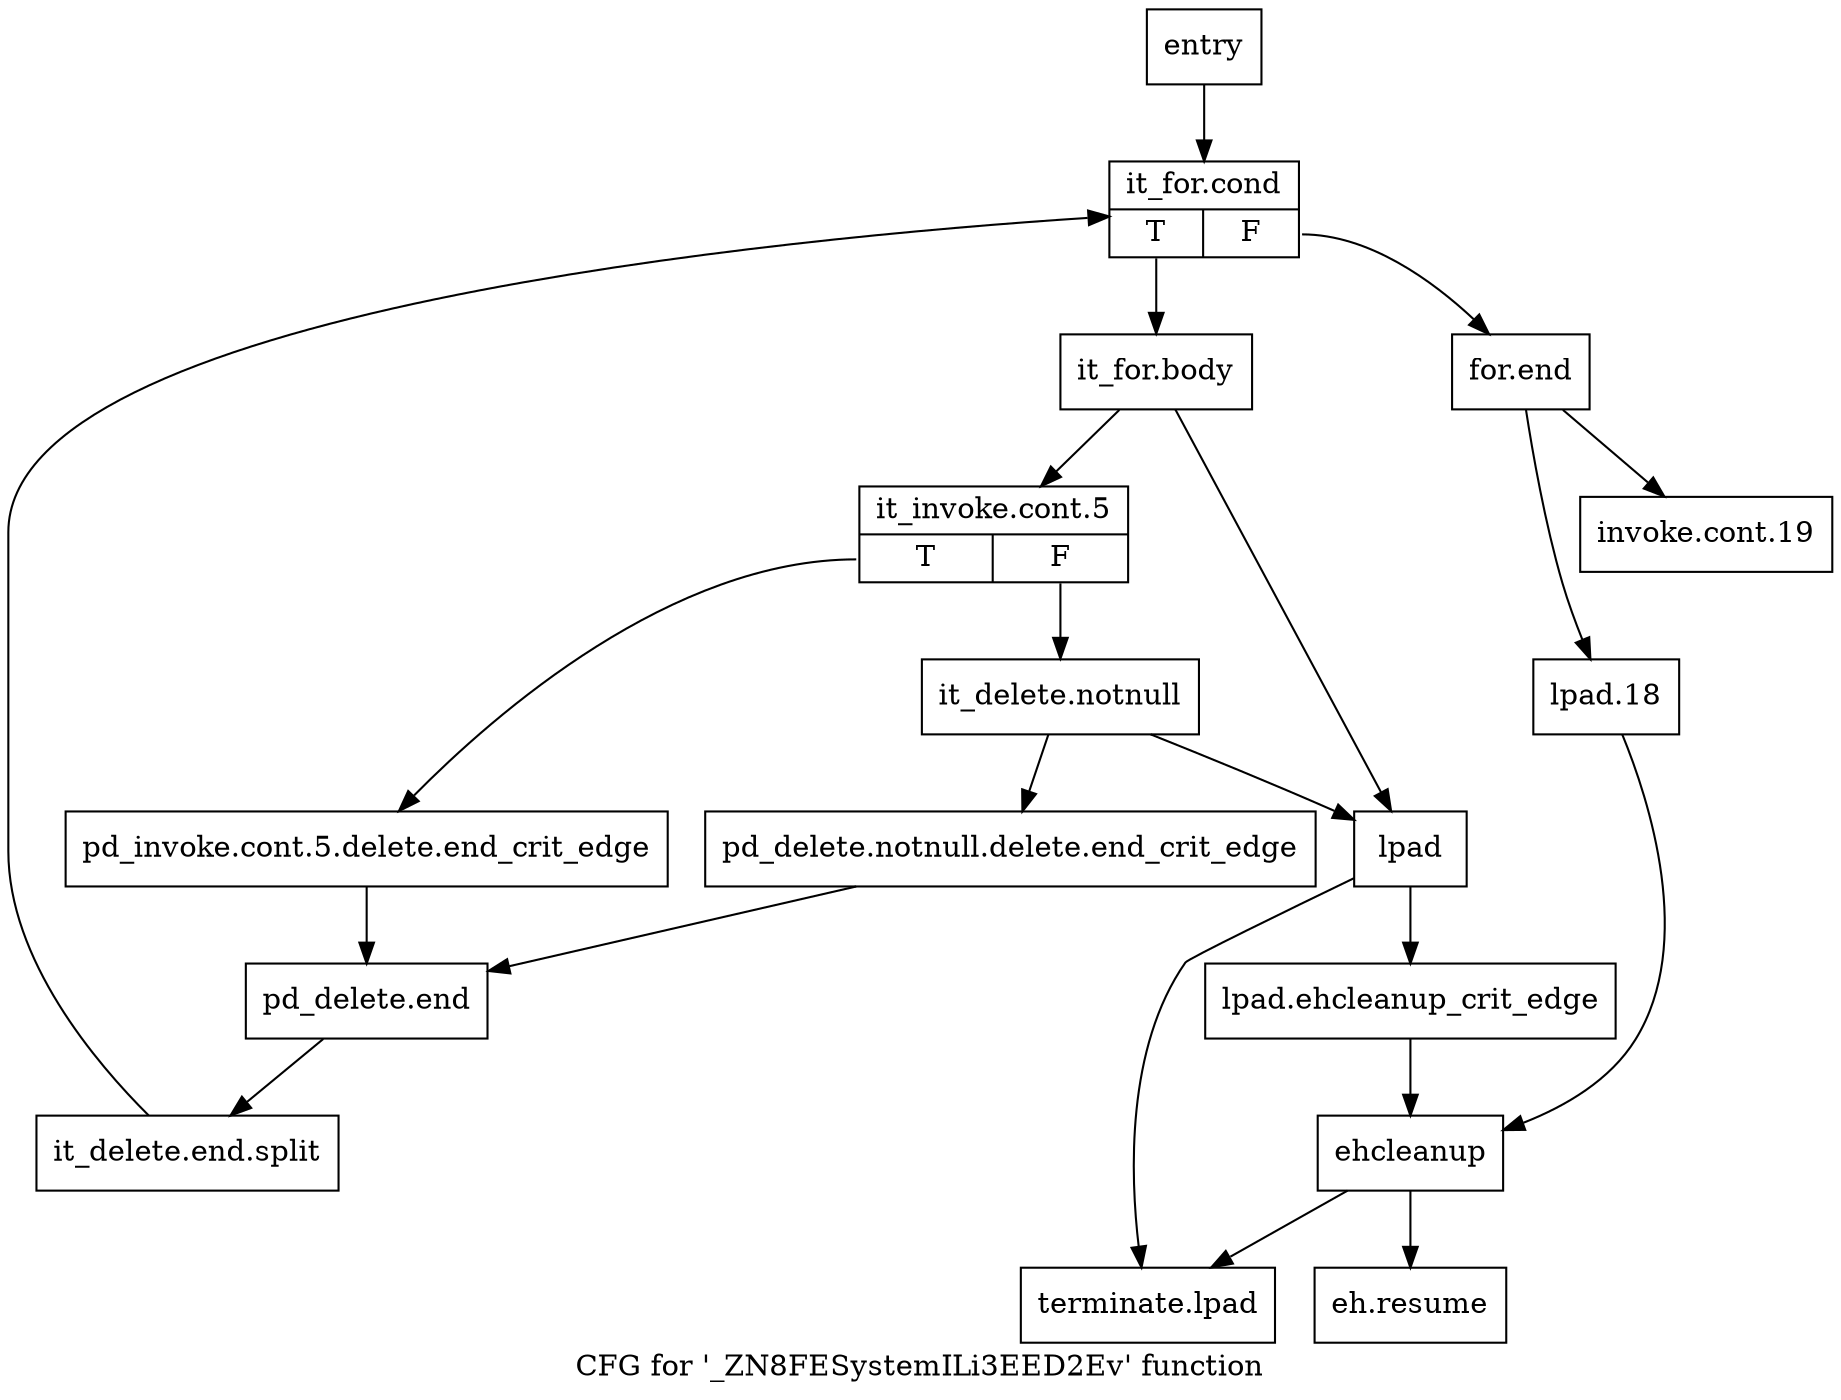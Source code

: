 digraph "CFG for '_ZN8FESystemILi3EED2Ev' function" {
	label="CFG for '_ZN8FESystemILi3EED2Ev' function";

	Node0x5158a00 [shape=record,label="{entry}"];
	Node0x5158a00 -> Node0x5164ef0;
	Node0x5164ef0 [shape=record,label="{it_for.cond|{<s0>T|<s1>F}}"];
	Node0x5164ef0:s0 -> Node0x5164f40;
	Node0x5164ef0:s1 -> Node0x51651c0;
	Node0x5164f40 [shape=record,label="{it_for.body}"];
	Node0x5164f40 -> Node0x5164f90;
	Node0x5164f40 -> Node0x5165120;
	Node0x5164f90 [shape=record,label="{it_invoke.cont.5|{<s0>T|<s1>F}}"];
	Node0x5164f90:s0 -> Node0x5164fe0;
	Node0x5164f90:s1 -> Node0x5165030;
	Node0x5164fe0 [shape=record,label="{pd_invoke.cont.5.delete.end_crit_edge}"];
	Node0x5164fe0 -> Node0x51650d0;
	Node0x5165030 [shape=record,label="{it_delete.notnull}"];
	Node0x5165030 -> Node0x5165080;
	Node0x5165030 -> Node0x5165120;
	Node0x5165080 [shape=record,label="{pd_delete.notnull.delete.end_crit_edge}"];
	Node0x5165080 -> Node0x51650d0;
	Node0x51650d0 [shape=record,label="{pd_delete.end}"];
	Node0x51650d0 -> Node0xa59dc20;
	Node0xa59dc20 [shape=record,label="{it_delete.end.split}"];
	Node0xa59dc20 -> Node0x5164ef0;
	Node0x5165120 [shape=record,label="{lpad}"];
	Node0x5165120 -> Node0x5165170;
	Node0x5165120 -> Node0x5165350;
	Node0x5165170 [shape=record,label="{lpad.ehcleanup_crit_edge}"];
	Node0x5165170 -> Node0x51652b0;
	Node0x51651c0 [shape=record,label="{for.end}"];
	Node0x51651c0 -> Node0x5165210;
	Node0x51651c0 -> Node0x5165260;
	Node0x5165210 [shape=record,label="{invoke.cont.19}"];
	Node0x5165260 [shape=record,label="{lpad.18}"];
	Node0x5165260 -> Node0x51652b0;
	Node0x51652b0 [shape=record,label="{ehcleanup}"];
	Node0x51652b0 -> Node0x5165300;
	Node0x51652b0 -> Node0x5165350;
	Node0x5165300 [shape=record,label="{eh.resume}"];
	Node0x5165350 [shape=record,label="{terminate.lpad}"];
}
